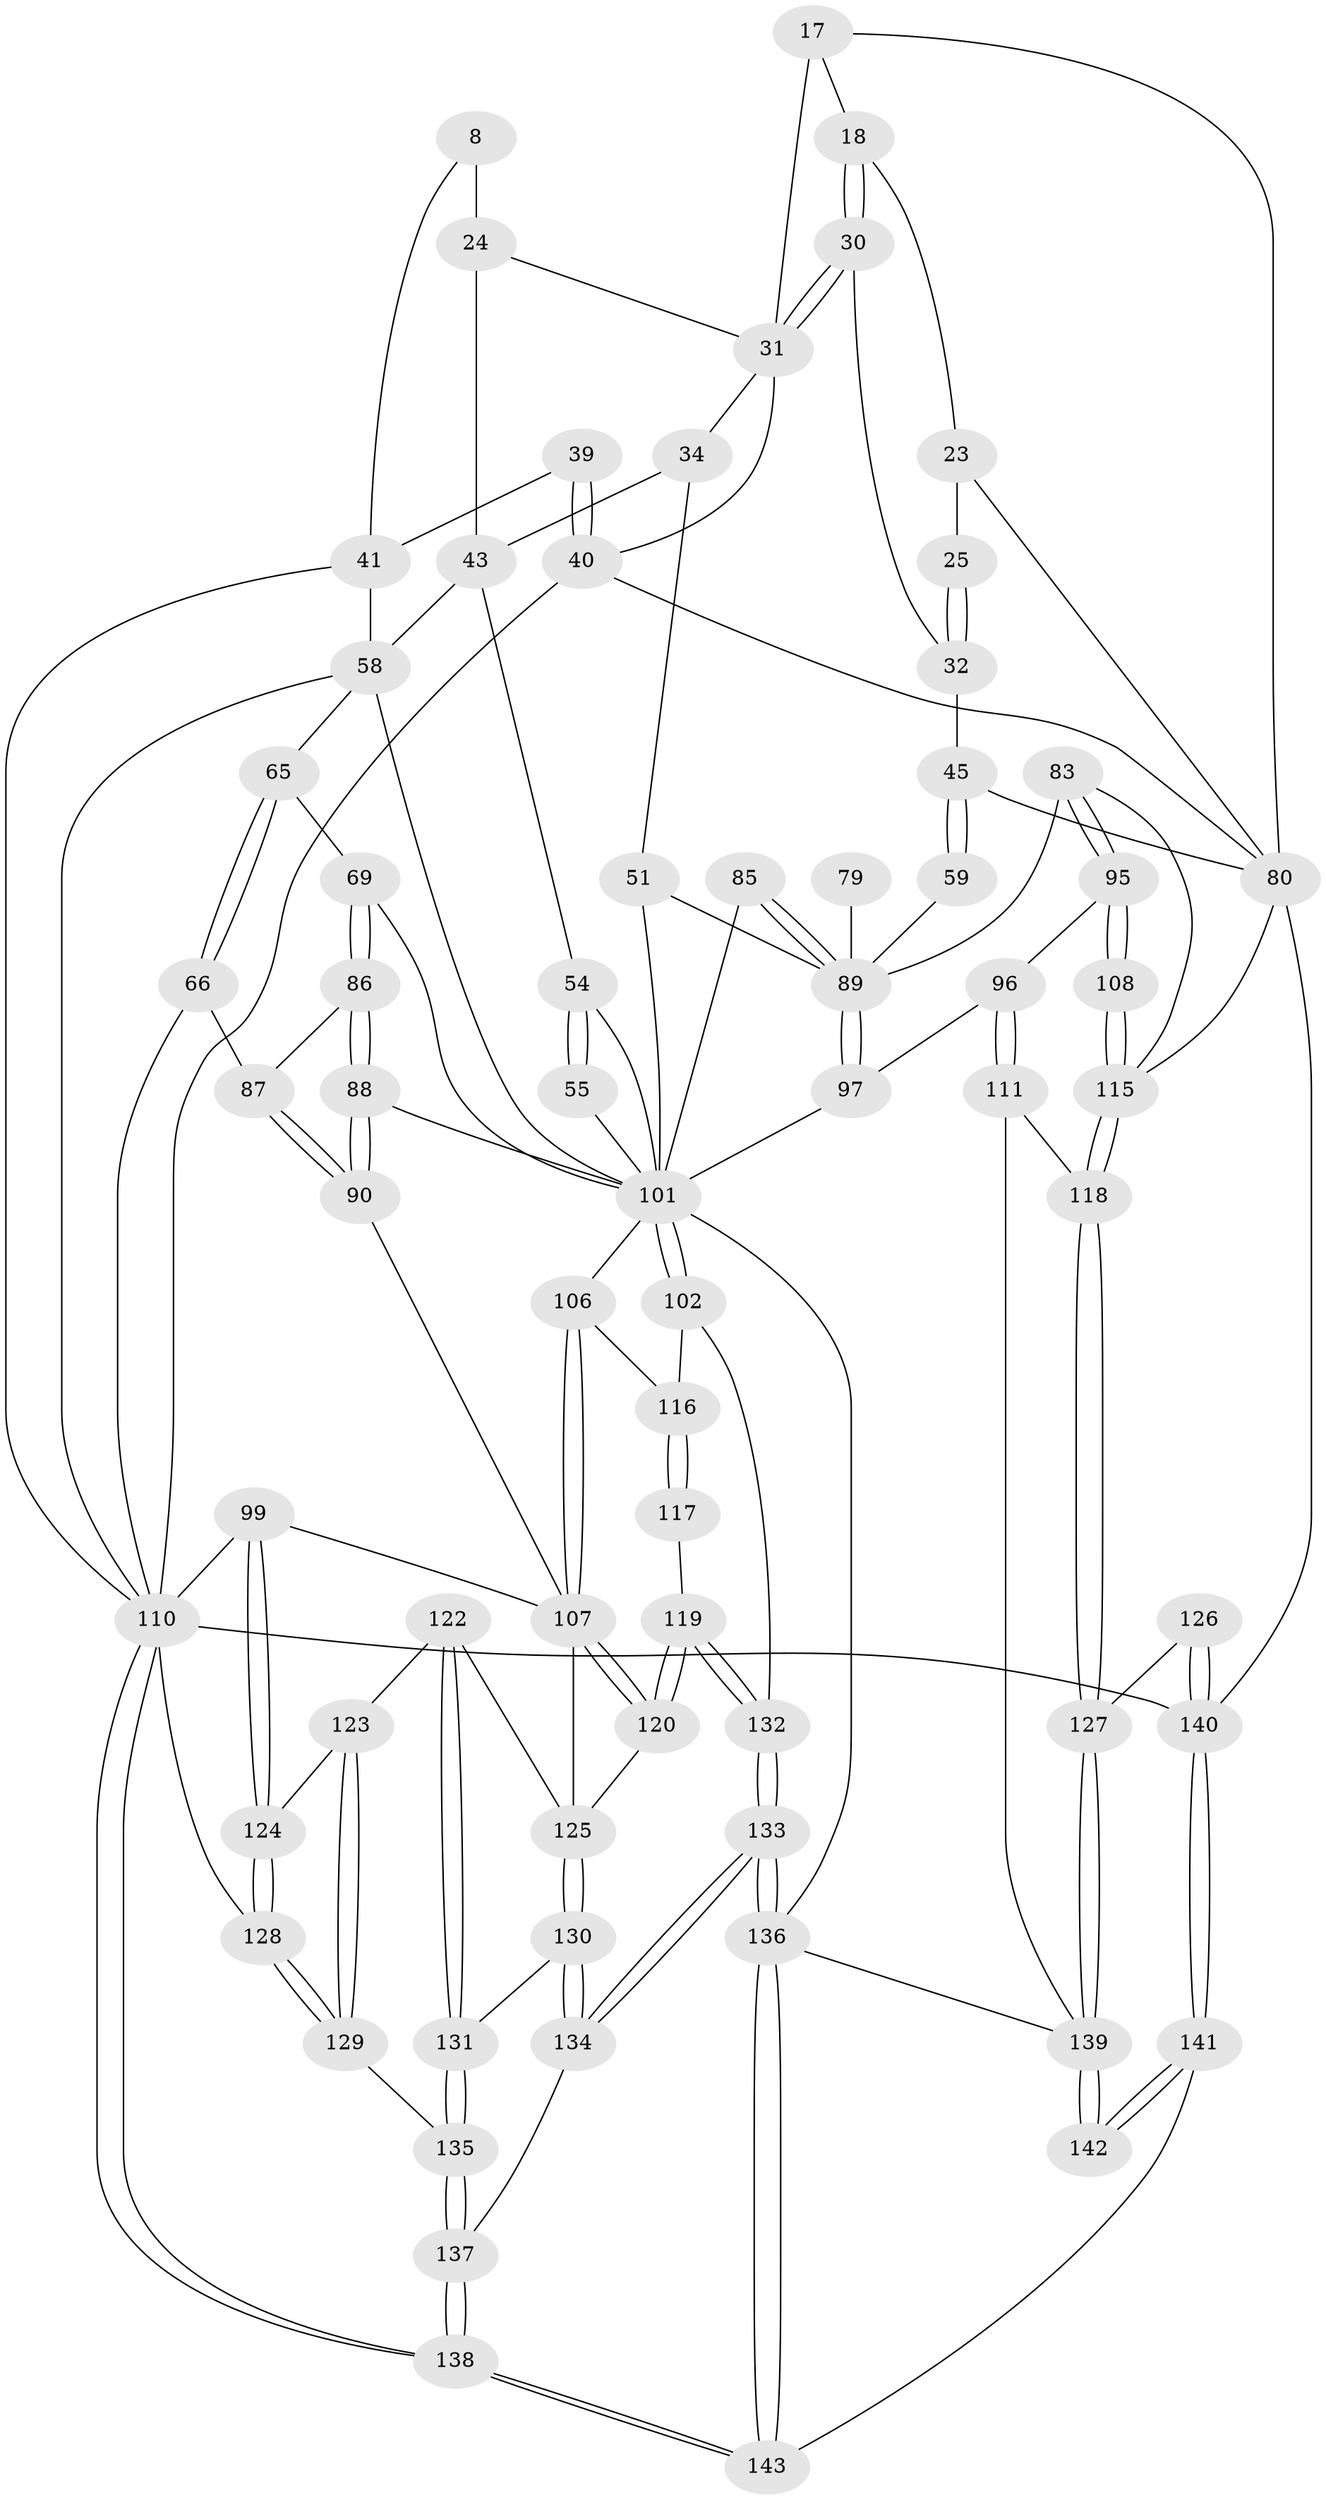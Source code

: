 // original degree distribution, {3: 0.027972027972027972, 5: 0.5594405594405595, 6: 0.2097902097902098, 4: 0.20279720279720279}
// Generated by graph-tools (version 1.1) at 2025/00/03/09/25 05:00:17]
// undirected, 71 vertices, 163 edges
graph export_dot {
graph [start="1"]
  node [color=gray90,style=filled];
  8 [pos="+0.35387409626767863+0.03247442898581233",super="+1"];
  17 [pos="+0.8181257212617837+0.11336038536444436",super="+16"];
  18 [pos="+0.8192091428857828+0.12201480774848182"];
  23 [pos="+0.8980673596625269+0.12714211135780415",super="+20+19"];
  24 [pos="+0.3917017747994493+0.1041011440672423",super="+2"];
  25 [pos="+0.8614633188534421+0.15508525739069964"];
  30 [pos="+0.717857585096834+0.2117168906358601"];
  31 [pos="+0.6950227057253364+0.21553717663821328",super="+4+3+5+7"];
  32 [pos="+0.8745648116915257+0.23146762354063688"];
  34 [pos="+0.5214629344837121+0.20585119515890135",super="+29+33"];
  39 [pos="+0.12145289930213246+0.18204916498263837",super="+11"];
  40 [pos="+0+0.3448502669082353",super="+15"];
  41 [pos="+0.13570495022932222+0.21340848351905126",super="+38+10+9"];
  43 [pos="+0.4029158219680359+0.23505583743241054",super="+42+27+26"];
  45 [pos="+1+0.38189924768290007",super="+35+36"];
  51 [pos="+0.6751980689332703+0.3199638136997354"];
  54 [pos="+0.5050000889470168+0.25383939729428545",super="+53"];
  55 [pos="+0.465920448623103+0.3513337085452343"];
  58 [pos="+0.3685847974405872+0.3702754953937238",super="+49+50+28+57"];
  59 [pos="+0.9035503157407387+0.34971891161188456"];
  65 [pos="+0.2311705103279565+0.39480454894006023"];
  66 [pos="+0.1781847674653074+0.4787979016476043"];
  69 [pos="+0.3059871463131988+0.4334048989889539"];
  79 [pos="+0.7994834968017399+0.47118372867154695"];
  80 [pos="+1+0.46184095145030263",super="+44+22+14"];
  83 [pos="+0.9119566678138853+0.5113630394225758"];
  85 [pos="+0.7321347445629255+0.5083526278685389",super="+73"];
  86 [pos="+0.29896626033660384+0.4679701513229954"];
  87 [pos="+0.24625916191702002+0.4955295118590479"];
  88 [pos="+0.3234670497535609+0.5690720663621043"];
  89 [pos="+0.8100413387766368+0.5377660400566733",super="+78+62+84"];
  90 [pos="+0.306041459811886+0.5889448477139586"];
  95 [pos="+0.8811981126037558+0.6209014942474919"];
  96 [pos="+0.8214828205506469+0.585679757624344"];
  97 [pos="+0.808643568860053+0.5765189546283441"];
  99 [pos="+0.11185974608611735+0.6629349277230028",super="+94"];
  101 [pos="+0.6300392309791792+0.7323281412944226",super="+98+64+56+70+71+68"];
  102 [pos="+0.5895278795299103+0.724558082717755"];
  106 [pos="+0.36993839316695276+0.6528843171770834",super="+105"];
  107 [pos="+0.3418668151585757+0.6564169690820943",super="+92+93"];
  108 [pos="+0.8850023393800355+0.6249098779891885"];
  110 [pos="+0+1",super="+109+100"];
  111 [pos="+0.789586569204619+0.8051541518281783"];
  115 [pos="+0.9057940489060616+0.6830267002414803",super="+81+82"];
  116 [pos="+0.41340942625081956+0.6594513165186358",super="+104"];
  117 [pos="+0.4231519747296209+0.6914999651773236"];
  118 [pos="+0.9192794503281787+0.7785749740036351"];
  119 [pos="+0.3814271442081246+0.746690445144061"];
  120 [pos="+0.35391251332054474+0.7347925061349773"];
  122 [pos="+0.17344263417947905+0.702603945244211"];
  123 [pos="+0.13286533296616612+0.6935220085866383"];
  124 [pos="+0.12023730367388152+0.6868895454656119"];
  125 [pos="+0.3356215745860545+0.7463714504754106",super="+121"];
  126 [pos="+1+0.8065916197970607"];
  127 [pos="+0.9922500655721427+0.8051953244929956"];
  128 [pos="+0+0.8665945586329682"];
  129 [pos="+0.09715343799448677+0.8444140862713331"];
  130 [pos="+0.2656769630529062+0.8143264229150932"];
  131 [pos="+0.22300192421350634+0.7940944333029493"];
  132 [pos="+0.3985725470681379+0.7604629507540795"];
  133 [pos="+0.4128101519415534+0.942125880921962"];
  134 [pos="+0.3054694174994755+0.8941105398882102"];
  135 [pos="+0.14216411373430457+0.8665181315260596"];
  136 [pos="+0.515913836490724+1",super="+114"];
  137 [pos="+0.1629981192391414+0.9799001064531835"];
  138 [pos="+0+1"];
  139 [pos="+0.8957094319628794+0.9737522813514222",super="+112+113"];
  140 [pos="+0.8979316946184409+1",super="+91"];
  141 [pos="+0.8744049325687234+1"];
  142 [pos="+0.8565542385340147+1"];
  143 [pos="+0.5173371386211246+1"];
  8 -- 24 [weight=2];
  8 -- 41;
  17 -- 18;
  17 -- 31 [weight=2];
  17 -- 80;
  18 -- 30;
  18 -- 30;
  18 -- 23;
  23 -- 25 [weight=2];
  23 -- 80;
  24 -- 31;
  24 -- 43;
  25 -- 32;
  25 -- 32;
  30 -- 31;
  30 -- 31;
  30 -- 32;
  31 -- 40;
  31 -- 34 [weight=2];
  32 -- 45;
  34 -- 43 [weight=2];
  34 -- 51;
  39 -- 40 [weight=2];
  39 -- 40;
  39 -- 41 [weight=2];
  40 -- 110 [weight=2];
  40 -- 80;
  41 -- 58 [weight=2];
  41 -- 110;
  43 -- 54;
  43 -- 58 [weight=2];
  45 -- 59 [weight=2];
  45 -- 59;
  45 -- 80 [weight=2];
  51 -- 101;
  51 -- 89;
  54 -- 55 [weight=2];
  54 -- 55;
  54 -- 101;
  55 -- 101;
  58 -- 65;
  58 -- 101 [weight=2];
  58 -- 110;
  59 -- 89;
  65 -- 66;
  65 -- 66;
  65 -- 69;
  66 -- 87;
  66 -- 110;
  69 -- 86;
  69 -- 86;
  69 -- 101;
  79 -- 89 [weight=3];
  80 -- 140 [weight=2];
  80 -- 115;
  83 -- 95;
  83 -- 95;
  83 -- 115;
  83 -- 89;
  85 -- 89 [weight=4];
  85 -- 89;
  85 -- 101;
  86 -- 87;
  86 -- 88;
  86 -- 88;
  87 -- 90;
  87 -- 90;
  88 -- 90;
  88 -- 90;
  88 -- 101;
  89 -- 97;
  89 -- 97;
  90 -- 107;
  95 -- 96;
  95 -- 108;
  95 -- 108;
  96 -- 97;
  96 -- 111;
  96 -- 111;
  97 -- 101;
  99 -- 124;
  99 -- 124;
  99 -- 110 [weight=2];
  99 -- 107;
  101 -- 102;
  101 -- 102;
  101 -- 106;
  101 -- 136;
  102 -- 132;
  102 -- 116;
  106 -- 107;
  106 -- 107;
  106 -- 116 [weight=2];
  107 -- 120;
  107 -- 120;
  107 -- 125;
  108 -- 115 [weight=2];
  108 -- 115;
  110 -- 138;
  110 -- 138;
  110 -- 140;
  110 -- 128;
  111 -- 118;
  111 -- 139;
  115 -- 118;
  115 -- 118;
  116 -- 117 [weight=2];
  116 -- 117;
  117 -- 119;
  118 -- 127;
  118 -- 127;
  119 -- 120;
  119 -- 120;
  119 -- 132;
  119 -- 132;
  120 -- 125;
  122 -- 123;
  122 -- 131;
  122 -- 131;
  122 -- 125;
  123 -- 124;
  123 -- 129;
  123 -- 129;
  124 -- 128;
  124 -- 128;
  125 -- 130;
  125 -- 130;
  126 -- 127;
  126 -- 140 [weight=2];
  126 -- 140;
  127 -- 139;
  127 -- 139;
  128 -- 129;
  128 -- 129;
  129 -- 135;
  130 -- 131;
  130 -- 134;
  130 -- 134;
  131 -- 135;
  131 -- 135;
  132 -- 133;
  132 -- 133;
  133 -- 134;
  133 -- 134;
  133 -- 136;
  133 -- 136;
  134 -- 137;
  135 -- 137;
  135 -- 137;
  136 -- 143;
  136 -- 143;
  136 -- 139;
  137 -- 138;
  137 -- 138;
  138 -- 143;
  138 -- 143;
  139 -- 142 [weight=2];
  139 -- 142;
  140 -- 141;
  140 -- 141;
  141 -- 142;
  141 -- 142;
  141 -- 143;
}
